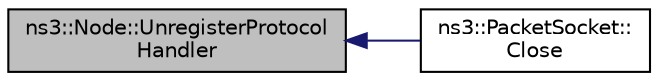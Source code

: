 digraph "ns3::Node::UnregisterProtocolHandler"
{
  edge [fontname="Helvetica",fontsize="10",labelfontname="Helvetica",labelfontsize="10"];
  node [fontname="Helvetica",fontsize="10",shape=record];
  rankdir="LR";
  Node1 [label="ns3::Node::UnregisterProtocol\lHandler",height=0.2,width=0.4,color="black", fillcolor="grey75", style="filled", fontcolor="black"];
  Node1 -> Node2 [dir="back",color="midnightblue",fontsize="10",style="solid"];
  Node2 [label="ns3::PacketSocket::\lClose",height=0.2,width=0.4,color="black", fillcolor="white", style="filled",URL="$db/d5c/classns3_1_1PacketSocket.html#acd416d93105815a2d2d2089d342efdd7",tooltip="Close a socket. "];
}
